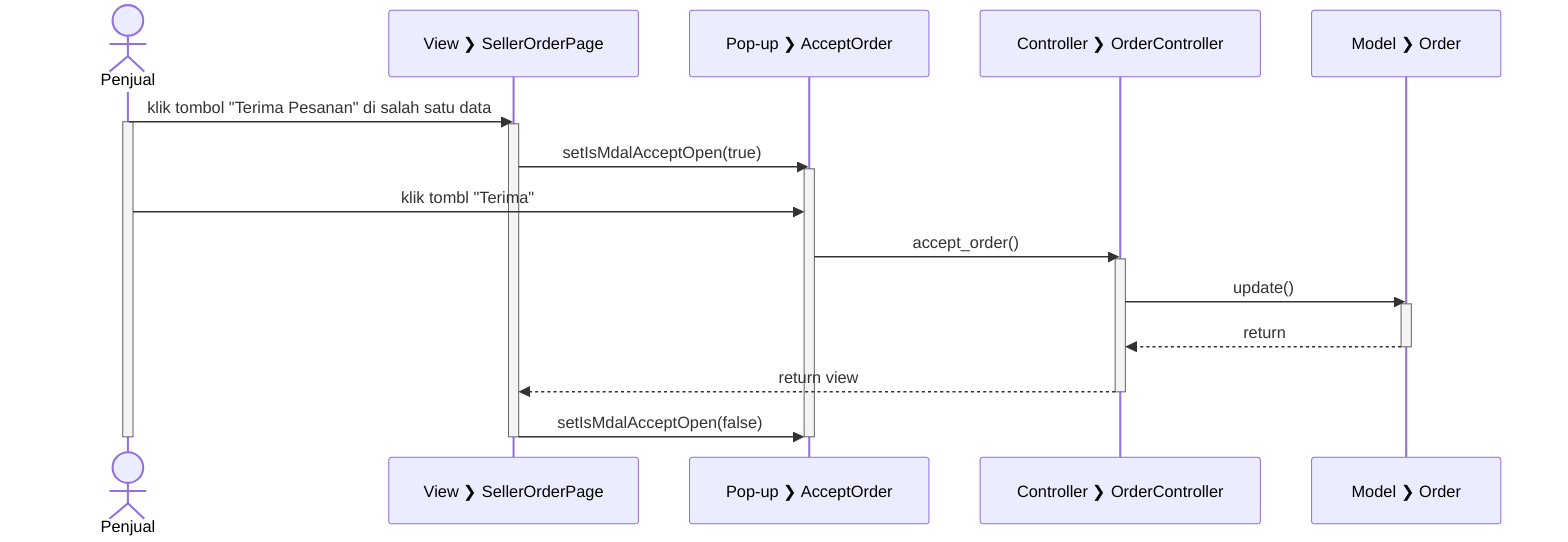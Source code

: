 sequenceDiagram
  actor Penjual
  participant V_OP as View #10095; SellerOrderPage
  participant P_AO as Pop-up #10095; AcceptOrder
  participant C_O as Controller #10095; OrderController
  participant M_O as Model #10095; Order

  Penjual->>V_OP: klik tombol "Terima Pesanan" di salah satu data
  
  activate Penjual

  activate V_OP

  V_OP->>P_AO: setIsMdalAcceptOpen(true)

  activate P_AO

  Penjual->>P_AO: klik tombl "Terima"
  P_AO->>C_O: accept_order()

  activate C_O

  C_O->>M_O: update()
  
  activate M_O
  
  M_O-->>C_O: return

  deactivate M_O

  C_O-->>V_OP: return view

  deactivate C_O
  
  V_OP->>P_AO: setIsMdalAcceptOpen(false)

  deactivate P_AO
  deactivate V_OP
  
  deactivate Penjual